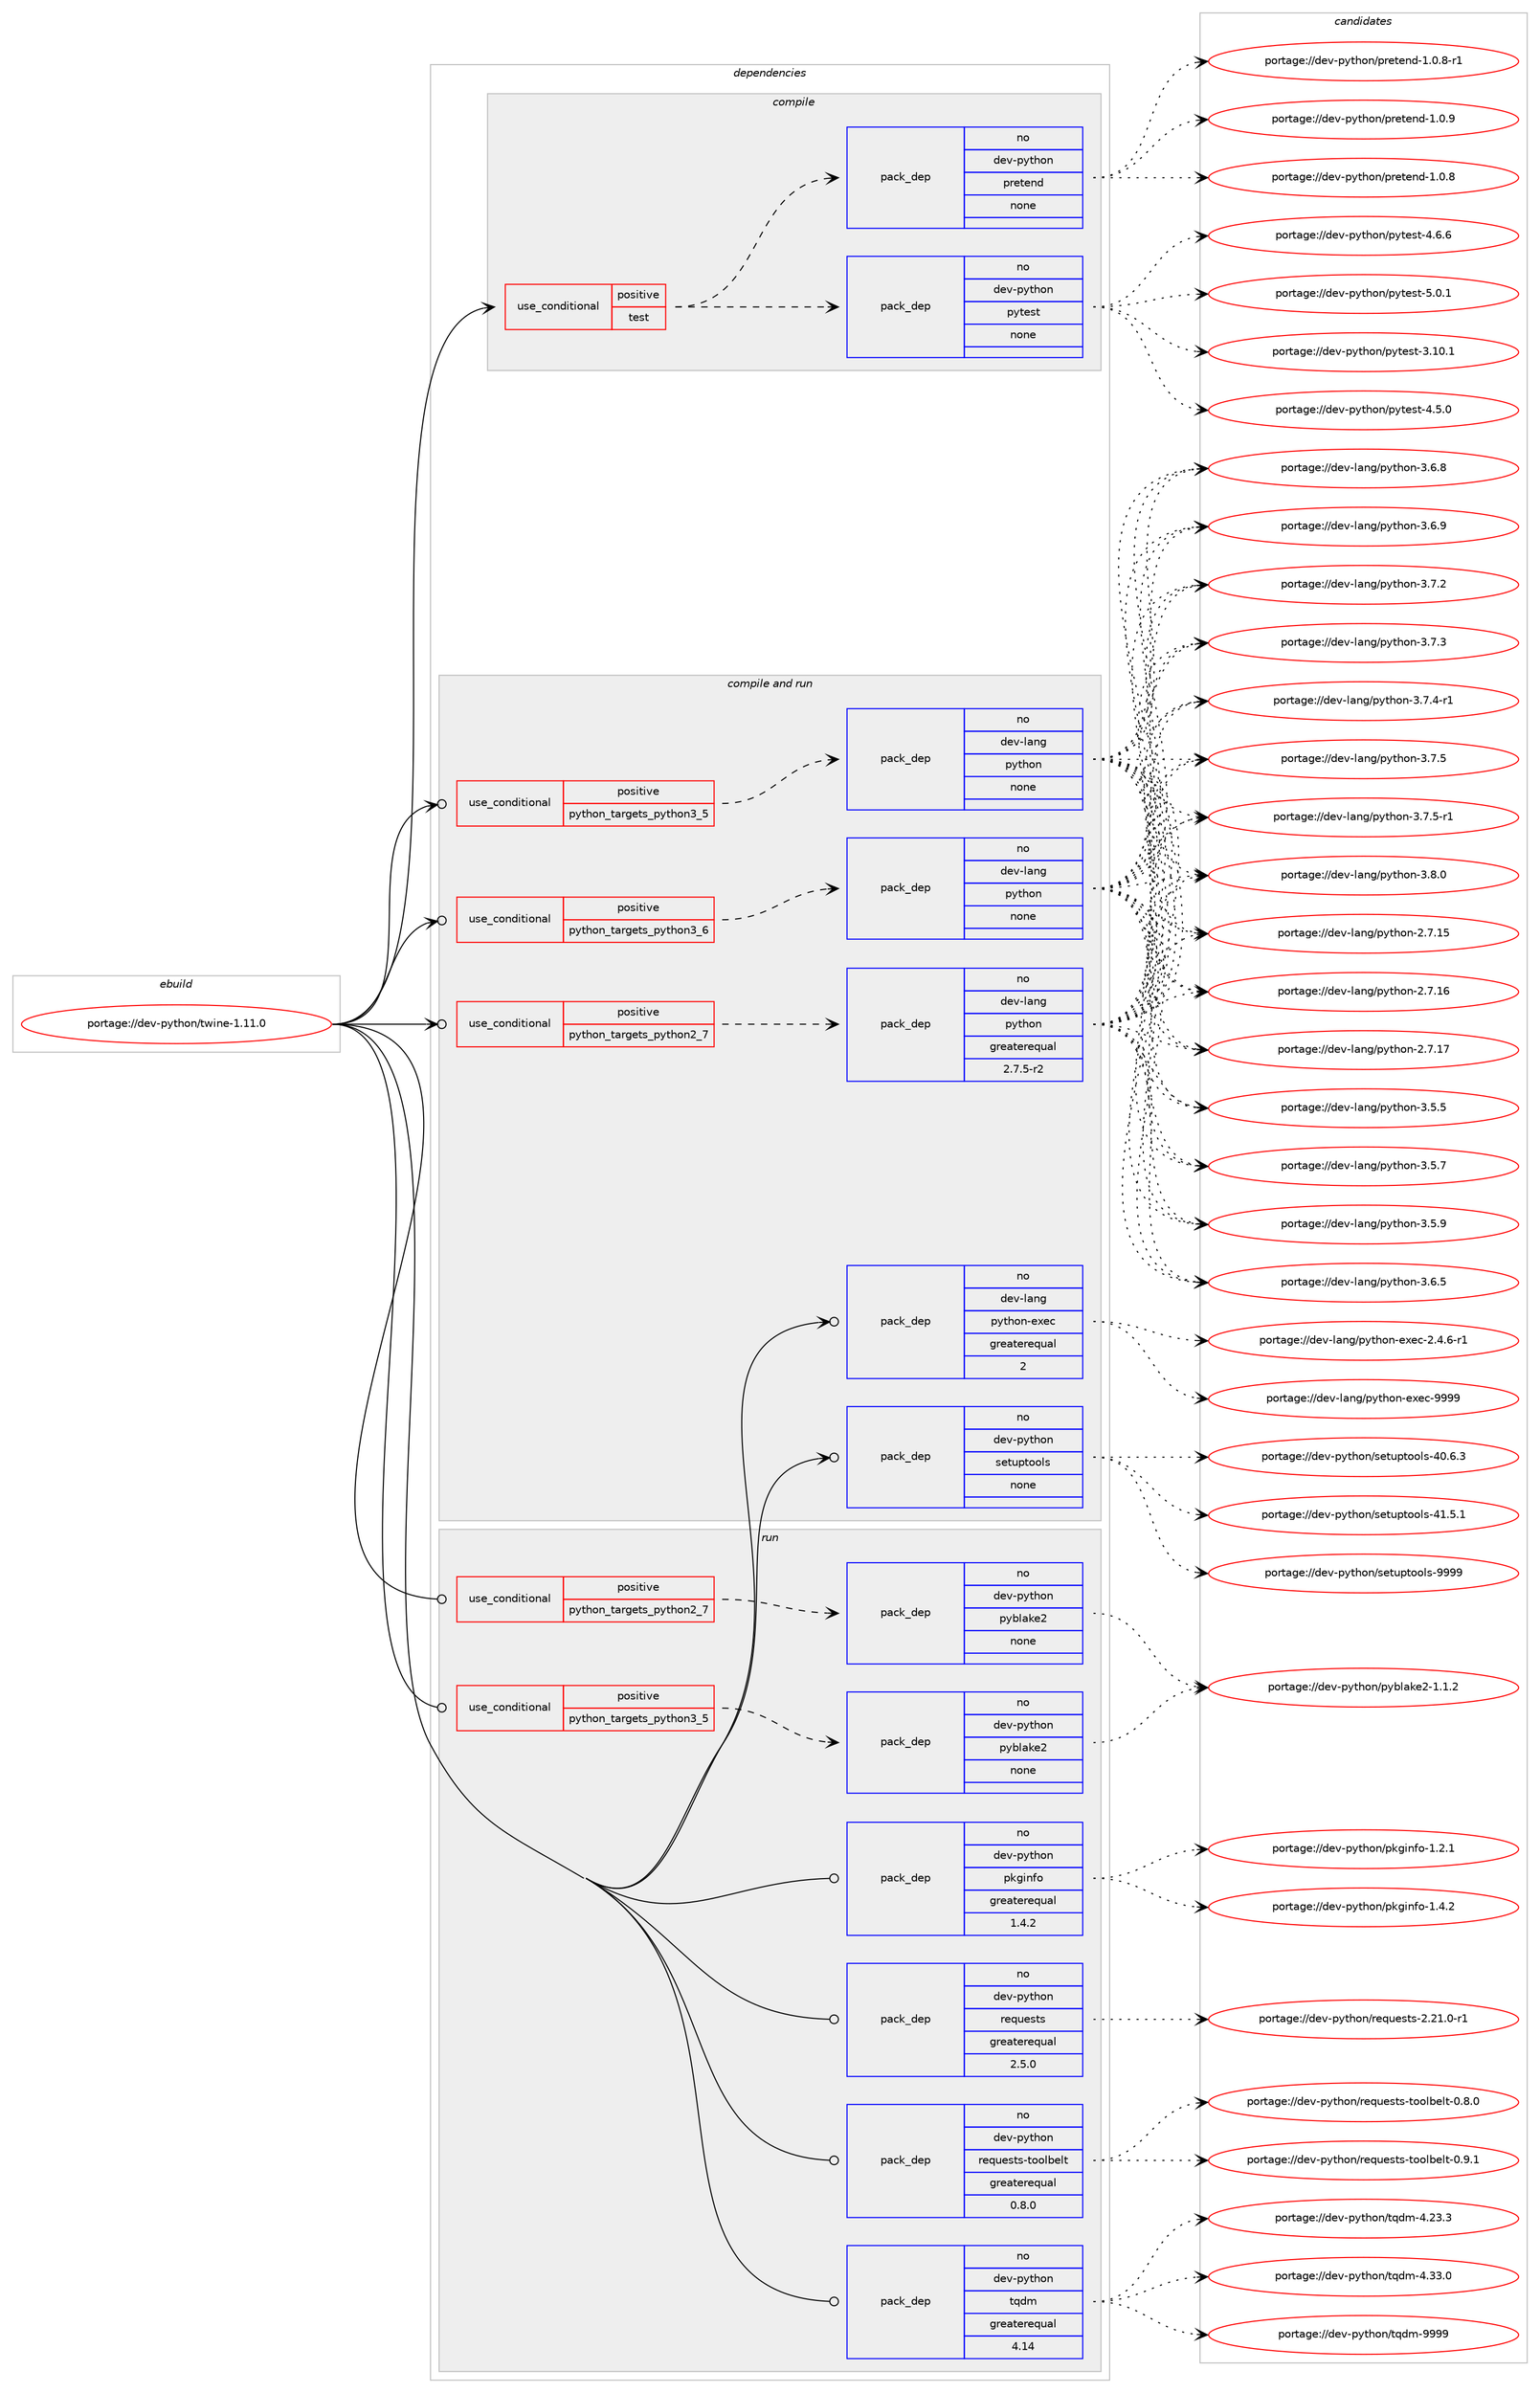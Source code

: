 digraph prolog {

# *************
# Graph options
# *************

newrank=true;
concentrate=true;
compound=true;
graph [rankdir=LR,fontname=Helvetica,fontsize=10,ranksep=1.5];#, ranksep=2.5, nodesep=0.2];
edge  [arrowhead=vee];
node  [fontname=Helvetica,fontsize=10];

# **********
# The ebuild
# **********

subgraph cluster_leftcol {
color=gray;
rank=same;
label=<<i>ebuild</i>>;
id [label="portage://dev-python/twine-1.11.0", color=red, width=4, href="../dev-python/twine-1.11.0.svg"];
}

# ****************
# The dependencies
# ****************

subgraph cluster_midcol {
color=gray;
label=<<i>dependencies</i>>;
subgraph cluster_compile {
fillcolor="#eeeeee";
style=filled;
label=<<i>compile</i>>;
subgraph cond40024 {
dependency176536 [label=<<TABLE BORDER="0" CELLBORDER="1" CELLSPACING="0" CELLPADDING="4"><TR><TD ROWSPAN="3" CELLPADDING="10">use_conditional</TD></TR><TR><TD>positive</TD></TR><TR><TD>test</TD></TR></TABLE>>, shape=none, color=red];
subgraph pack133106 {
dependency176537 [label=<<TABLE BORDER="0" CELLBORDER="1" CELLSPACING="0" CELLPADDING="4" WIDTH="220"><TR><TD ROWSPAN="6" CELLPADDING="30">pack_dep</TD></TR><TR><TD WIDTH="110">no</TD></TR><TR><TD>dev-python</TD></TR><TR><TD>pytest</TD></TR><TR><TD>none</TD></TR><TR><TD></TD></TR></TABLE>>, shape=none, color=blue];
}
dependency176536:e -> dependency176537:w [weight=20,style="dashed",arrowhead="vee"];
subgraph pack133107 {
dependency176538 [label=<<TABLE BORDER="0" CELLBORDER="1" CELLSPACING="0" CELLPADDING="4" WIDTH="220"><TR><TD ROWSPAN="6" CELLPADDING="30">pack_dep</TD></TR><TR><TD WIDTH="110">no</TD></TR><TR><TD>dev-python</TD></TR><TR><TD>pretend</TD></TR><TR><TD>none</TD></TR><TR><TD></TD></TR></TABLE>>, shape=none, color=blue];
}
dependency176536:e -> dependency176538:w [weight=20,style="dashed",arrowhead="vee"];
}
id:e -> dependency176536:w [weight=20,style="solid",arrowhead="vee"];
}
subgraph cluster_compileandrun {
fillcolor="#eeeeee";
style=filled;
label=<<i>compile and run</i>>;
subgraph cond40025 {
dependency176539 [label=<<TABLE BORDER="0" CELLBORDER="1" CELLSPACING="0" CELLPADDING="4"><TR><TD ROWSPAN="3" CELLPADDING="10">use_conditional</TD></TR><TR><TD>positive</TD></TR><TR><TD>python_targets_python2_7</TD></TR></TABLE>>, shape=none, color=red];
subgraph pack133108 {
dependency176540 [label=<<TABLE BORDER="0" CELLBORDER="1" CELLSPACING="0" CELLPADDING="4" WIDTH="220"><TR><TD ROWSPAN="6" CELLPADDING="30">pack_dep</TD></TR><TR><TD WIDTH="110">no</TD></TR><TR><TD>dev-lang</TD></TR><TR><TD>python</TD></TR><TR><TD>greaterequal</TD></TR><TR><TD>2.7.5-r2</TD></TR></TABLE>>, shape=none, color=blue];
}
dependency176539:e -> dependency176540:w [weight=20,style="dashed",arrowhead="vee"];
}
id:e -> dependency176539:w [weight=20,style="solid",arrowhead="odotvee"];
subgraph cond40026 {
dependency176541 [label=<<TABLE BORDER="0" CELLBORDER="1" CELLSPACING="0" CELLPADDING="4"><TR><TD ROWSPAN="3" CELLPADDING="10">use_conditional</TD></TR><TR><TD>positive</TD></TR><TR><TD>python_targets_python3_5</TD></TR></TABLE>>, shape=none, color=red];
subgraph pack133109 {
dependency176542 [label=<<TABLE BORDER="0" CELLBORDER="1" CELLSPACING="0" CELLPADDING="4" WIDTH="220"><TR><TD ROWSPAN="6" CELLPADDING="30">pack_dep</TD></TR><TR><TD WIDTH="110">no</TD></TR><TR><TD>dev-lang</TD></TR><TR><TD>python</TD></TR><TR><TD>none</TD></TR><TR><TD></TD></TR></TABLE>>, shape=none, color=blue];
}
dependency176541:e -> dependency176542:w [weight=20,style="dashed",arrowhead="vee"];
}
id:e -> dependency176541:w [weight=20,style="solid",arrowhead="odotvee"];
subgraph cond40027 {
dependency176543 [label=<<TABLE BORDER="0" CELLBORDER="1" CELLSPACING="0" CELLPADDING="4"><TR><TD ROWSPAN="3" CELLPADDING="10">use_conditional</TD></TR><TR><TD>positive</TD></TR><TR><TD>python_targets_python3_6</TD></TR></TABLE>>, shape=none, color=red];
subgraph pack133110 {
dependency176544 [label=<<TABLE BORDER="0" CELLBORDER="1" CELLSPACING="0" CELLPADDING="4" WIDTH="220"><TR><TD ROWSPAN="6" CELLPADDING="30">pack_dep</TD></TR><TR><TD WIDTH="110">no</TD></TR><TR><TD>dev-lang</TD></TR><TR><TD>python</TD></TR><TR><TD>none</TD></TR><TR><TD></TD></TR></TABLE>>, shape=none, color=blue];
}
dependency176543:e -> dependency176544:w [weight=20,style="dashed",arrowhead="vee"];
}
id:e -> dependency176543:w [weight=20,style="solid",arrowhead="odotvee"];
subgraph pack133111 {
dependency176545 [label=<<TABLE BORDER="0" CELLBORDER="1" CELLSPACING="0" CELLPADDING="4" WIDTH="220"><TR><TD ROWSPAN="6" CELLPADDING="30">pack_dep</TD></TR><TR><TD WIDTH="110">no</TD></TR><TR><TD>dev-lang</TD></TR><TR><TD>python-exec</TD></TR><TR><TD>greaterequal</TD></TR><TR><TD>2</TD></TR></TABLE>>, shape=none, color=blue];
}
id:e -> dependency176545:w [weight=20,style="solid",arrowhead="odotvee"];
subgraph pack133112 {
dependency176546 [label=<<TABLE BORDER="0" CELLBORDER="1" CELLSPACING="0" CELLPADDING="4" WIDTH="220"><TR><TD ROWSPAN="6" CELLPADDING="30">pack_dep</TD></TR><TR><TD WIDTH="110">no</TD></TR><TR><TD>dev-python</TD></TR><TR><TD>setuptools</TD></TR><TR><TD>none</TD></TR><TR><TD></TD></TR></TABLE>>, shape=none, color=blue];
}
id:e -> dependency176546:w [weight=20,style="solid",arrowhead="odotvee"];
}
subgraph cluster_run {
fillcolor="#eeeeee";
style=filled;
label=<<i>run</i>>;
subgraph cond40028 {
dependency176547 [label=<<TABLE BORDER="0" CELLBORDER="1" CELLSPACING="0" CELLPADDING="4"><TR><TD ROWSPAN="3" CELLPADDING="10">use_conditional</TD></TR><TR><TD>positive</TD></TR><TR><TD>python_targets_python2_7</TD></TR></TABLE>>, shape=none, color=red];
subgraph pack133113 {
dependency176548 [label=<<TABLE BORDER="0" CELLBORDER="1" CELLSPACING="0" CELLPADDING="4" WIDTH="220"><TR><TD ROWSPAN="6" CELLPADDING="30">pack_dep</TD></TR><TR><TD WIDTH="110">no</TD></TR><TR><TD>dev-python</TD></TR><TR><TD>pyblake2</TD></TR><TR><TD>none</TD></TR><TR><TD></TD></TR></TABLE>>, shape=none, color=blue];
}
dependency176547:e -> dependency176548:w [weight=20,style="dashed",arrowhead="vee"];
}
id:e -> dependency176547:w [weight=20,style="solid",arrowhead="odot"];
subgraph cond40029 {
dependency176549 [label=<<TABLE BORDER="0" CELLBORDER="1" CELLSPACING="0" CELLPADDING="4"><TR><TD ROWSPAN="3" CELLPADDING="10">use_conditional</TD></TR><TR><TD>positive</TD></TR><TR><TD>python_targets_python3_5</TD></TR></TABLE>>, shape=none, color=red];
subgraph pack133114 {
dependency176550 [label=<<TABLE BORDER="0" CELLBORDER="1" CELLSPACING="0" CELLPADDING="4" WIDTH="220"><TR><TD ROWSPAN="6" CELLPADDING="30">pack_dep</TD></TR><TR><TD WIDTH="110">no</TD></TR><TR><TD>dev-python</TD></TR><TR><TD>pyblake2</TD></TR><TR><TD>none</TD></TR><TR><TD></TD></TR></TABLE>>, shape=none, color=blue];
}
dependency176549:e -> dependency176550:w [weight=20,style="dashed",arrowhead="vee"];
}
id:e -> dependency176549:w [weight=20,style="solid",arrowhead="odot"];
subgraph pack133115 {
dependency176551 [label=<<TABLE BORDER="0" CELLBORDER="1" CELLSPACING="0" CELLPADDING="4" WIDTH="220"><TR><TD ROWSPAN="6" CELLPADDING="30">pack_dep</TD></TR><TR><TD WIDTH="110">no</TD></TR><TR><TD>dev-python</TD></TR><TR><TD>pkginfo</TD></TR><TR><TD>greaterequal</TD></TR><TR><TD>1.4.2</TD></TR></TABLE>>, shape=none, color=blue];
}
id:e -> dependency176551:w [weight=20,style="solid",arrowhead="odot"];
subgraph pack133116 {
dependency176552 [label=<<TABLE BORDER="0" CELLBORDER="1" CELLSPACING="0" CELLPADDING="4" WIDTH="220"><TR><TD ROWSPAN="6" CELLPADDING="30">pack_dep</TD></TR><TR><TD WIDTH="110">no</TD></TR><TR><TD>dev-python</TD></TR><TR><TD>requests</TD></TR><TR><TD>greaterequal</TD></TR><TR><TD>2.5.0</TD></TR></TABLE>>, shape=none, color=blue];
}
id:e -> dependency176552:w [weight=20,style="solid",arrowhead="odot"];
subgraph pack133117 {
dependency176553 [label=<<TABLE BORDER="0" CELLBORDER="1" CELLSPACING="0" CELLPADDING="4" WIDTH="220"><TR><TD ROWSPAN="6" CELLPADDING="30">pack_dep</TD></TR><TR><TD WIDTH="110">no</TD></TR><TR><TD>dev-python</TD></TR><TR><TD>requests-toolbelt</TD></TR><TR><TD>greaterequal</TD></TR><TR><TD>0.8.0</TD></TR></TABLE>>, shape=none, color=blue];
}
id:e -> dependency176553:w [weight=20,style="solid",arrowhead="odot"];
subgraph pack133118 {
dependency176554 [label=<<TABLE BORDER="0" CELLBORDER="1" CELLSPACING="0" CELLPADDING="4" WIDTH="220"><TR><TD ROWSPAN="6" CELLPADDING="30">pack_dep</TD></TR><TR><TD WIDTH="110">no</TD></TR><TR><TD>dev-python</TD></TR><TR><TD>tqdm</TD></TR><TR><TD>greaterequal</TD></TR><TR><TD>4.14</TD></TR></TABLE>>, shape=none, color=blue];
}
id:e -> dependency176554:w [weight=20,style="solid",arrowhead="odot"];
}
}

# **************
# The candidates
# **************

subgraph cluster_choices {
rank=same;
color=gray;
label=<<i>candidates</i>>;

subgraph choice133106 {
color=black;
nodesep=1;
choiceportage100101118451121211161041111104711212111610111511645514649484649 [label="portage://dev-python/pytest-3.10.1", color=red, width=4,href="../dev-python/pytest-3.10.1.svg"];
choiceportage1001011184511212111610411111047112121116101115116455246534648 [label="portage://dev-python/pytest-4.5.0", color=red, width=4,href="../dev-python/pytest-4.5.0.svg"];
choiceportage1001011184511212111610411111047112121116101115116455246544654 [label="portage://dev-python/pytest-4.6.6", color=red, width=4,href="../dev-python/pytest-4.6.6.svg"];
choiceportage1001011184511212111610411111047112121116101115116455346484649 [label="portage://dev-python/pytest-5.0.1", color=red, width=4,href="../dev-python/pytest-5.0.1.svg"];
dependency176537:e -> choiceportage100101118451121211161041111104711212111610111511645514649484649:w [style=dotted,weight="100"];
dependency176537:e -> choiceportage1001011184511212111610411111047112121116101115116455246534648:w [style=dotted,weight="100"];
dependency176537:e -> choiceportage1001011184511212111610411111047112121116101115116455246544654:w [style=dotted,weight="100"];
dependency176537:e -> choiceportage1001011184511212111610411111047112121116101115116455346484649:w [style=dotted,weight="100"];
}
subgraph choice133107 {
color=black;
nodesep=1;
choiceportage1001011184511212111610411111047112114101116101110100454946484656 [label="portage://dev-python/pretend-1.0.8", color=red, width=4,href="../dev-python/pretend-1.0.8.svg"];
choiceportage10010111845112121116104111110471121141011161011101004549464846564511449 [label="portage://dev-python/pretend-1.0.8-r1", color=red, width=4,href="../dev-python/pretend-1.0.8-r1.svg"];
choiceportage1001011184511212111610411111047112114101116101110100454946484657 [label="portage://dev-python/pretend-1.0.9", color=red, width=4,href="../dev-python/pretend-1.0.9.svg"];
dependency176538:e -> choiceportage1001011184511212111610411111047112114101116101110100454946484656:w [style=dotted,weight="100"];
dependency176538:e -> choiceportage10010111845112121116104111110471121141011161011101004549464846564511449:w [style=dotted,weight="100"];
dependency176538:e -> choiceportage1001011184511212111610411111047112114101116101110100454946484657:w [style=dotted,weight="100"];
}
subgraph choice133108 {
color=black;
nodesep=1;
choiceportage10010111845108971101034711212111610411111045504655464953 [label="portage://dev-lang/python-2.7.15", color=red, width=4,href="../dev-lang/python-2.7.15.svg"];
choiceportage10010111845108971101034711212111610411111045504655464954 [label="portage://dev-lang/python-2.7.16", color=red, width=4,href="../dev-lang/python-2.7.16.svg"];
choiceportage10010111845108971101034711212111610411111045504655464955 [label="portage://dev-lang/python-2.7.17", color=red, width=4,href="../dev-lang/python-2.7.17.svg"];
choiceportage100101118451089711010347112121116104111110455146534653 [label="portage://dev-lang/python-3.5.5", color=red, width=4,href="../dev-lang/python-3.5.5.svg"];
choiceportage100101118451089711010347112121116104111110455146534655 [label="portage://dev-lang/python-3.5.7", color=red, width=4,href="../dev-lang/python-3.5.7.svg"];
choiceportage100101118451089711010347112121116104111110455146534657 [label="portage://dev-lang/python-3.5.9", color=red, width=4,href="../dev-lang/python-3.5.9.svg"];
choiceportage100101118451089711010347112121116104111110455146544653 [label="portage://dev-lang/python-3.6.5", color=red, width=4,href="../dev-lang/python-3.6.5.svg"];
choiceportage100101118451089711010347112121116104111110455146544656 [label="portage://dev-lang/python-3.6.8", color=red, width=4,href="../dev-lang/python-3.6.8.svg"];
choiceportage100101118451089711010347112121116104111110455146544657 [label="portage://dev-lang/python-3.6.9", color=red, width=4,href="../dev-lang/python-3.6.9.svg"];
choiceportage100101118451089711010347112121116104111110455146554650 [label="portage://dev-lang/python-3.7.2", color=red, width=4,href="../dev-lang/python-3.7.2.svg"];
choiceportage100101118451089711010347112121116104111110455146554651 [label="portage://dev-lang/python-3.7.3", color=red, width=4,href="../dev-lang/python-3.7.3.svg"];
choiceportage1001011184510897110103471121211161041111104551465546524511449 [label="portage://dev-lang/python-3.7.4-r1", color=red, width=4,href="../dev-lang/python-3.7.4-r1.svg"];
choiceportage100101118451089711010347112121116104111110455146554653 [label="portage://dev-lang/python-3.7.5", color=red, width=4,href="../dev-lang/python-3.7.5.svg"];
choiceportage1001011184510897110103471121211161041111104551465546534511449 [label="portage://dev-lang/python-3.7.5-r1", color=red, width=4,href="../dev-lang/python-3.7.5-r1.svg"];
choiceportage100101118451089711010347112121116104111110455146564648 [label="portage://dev-lang/python-3.8.0", color=red, width=4,href="../dev-lang/python-3.8.0.svg"];
dependency176540:e -> choiceportage10010111845108971101034711212111610411111045504655464953:w [style=dotted,weight="100"];
dependency176540:e -> choiceportage10010111845108971101034711212111610411111045504655464954:w [style=dotted,weight="100"];
dependency176540:e -> choiceportage10010111845108971101034711212111610411111045504655464955:w [style=dotted,weight="100"];
dependency176540:e -> choiceportage100101118451089711010347112121116104111110455146534653:w [style=dotted,weight="100"];
dependency176540:e -> choiceportage100101118451089711010347112121116104111110455146534655:w [style=dotted,weight="100"];
dependency176540:e -> choiceportage100101118451089711010347112121116104111110455146534657:w [style=dotted,weight="100"];
dependency176540:e -> choiceportage100101118451089711010347112121116104111110455146544653:w [style=dotted,weight="100"];
dependency176540:e -> choiceportage100101118451089711010347112121116104111110455146544656:w [style=dotted,weight="100"];
dependency176540:e -> choiceportage100101118451089711010347112121116104111110455146544657:w [style=dotted,weight="100"];
dependency176540:e -> choiceportage100101118451089711010347112121116104111110455146554650:w [style=dotted,weight="100"];
dependency176540:e -> choiceportage100101118451089711010347112121116104111110455146554651:w [style=dotted,weight="100"];
dependency176540:e -> choiceportage1001011184510897110103471121211161041111104551465546524511449:w [style=dotted,weight="100"];
dependency176540:e -> choiceportage100101118451089711010347112121116104111110455146554653:w [style=dotted,weight="100"];
dependency176540:e -> choiceportage1001011184510897110103471121211161041111104551465546534511449:w [style=dotted,weight="100"];
dependency176540:e -> choiceportage100101118451089711010347112121116104111110455146564648:w [style=dotted,weight="100"];
}
subgraph choice133109 {
color=black;
nodesep=1;
choiceportage10010111845108971101034711212111610411111045504655464953 [label="portage://dev-lang/python-2.7.15", color=red, width=4,href="../dev-lang/python-2.7.15.svg"];
choiceportage10010111845108971101034711212111610411111045504655464954 [label="portage://dev-lang/python-2.7.16", color=red, width=4,href="../dev-lang/python-2.7.16.svg"];
choiceportage10010111845108971101034711212111610411111045504655464955 [label="portage://dev-lang/python-2.7.17", color=red, width=4,href="../dev-lang/python-2.7.17.svg"];
choiceportage100101118451089711010347112121116104111110455146534653 [label="portage://dev-lang/python-3.5.5", color=red, width=4,href="../dev-lang/python-3.5.5.svg"];
choiceportage100101118451089711010347112121116104111110455146534655 [label="portage://dev-lang/python-3.5.7", color=red, width=4,href="../dev-lang/python-3.5.7.svg"];
choiceportage100101118451089711010347112121116104111110455146534657 [label="portage://dev-lang/python-3.5.9", color=red, width=4,href="../dev-lang/python-3.5.9.svg"];
choiceportage100101118451089711010347112121116104111110455146544653 [label="portage://dev-lang/python-3.6.5", color=red, width=4,href="../dev-lang/python-3.6.5.svg"];
choiceportage100101118451089711010347112121116104111110455146544656 [label="portage://dev-lang/python-3.6.8", color=red, width=4,href="../dev-lang/python-3.6.8.svg"];
choiceportage100101118451089711010347112121116104111110455146544657 [label="portage://dev-lang/python-3.6.9", color=red, width=4,href="../dev-lang/python-3.6.9.svg"];
choiceportage100101118451089711010347112121116104111110455146554650 [label="portage://dev-lang/python-3.7.2", color=red, width=4,href="../dev-lang/python-3.7.2.svg"];
choiceportage100101118451089711010347112121116104111110455146554651 [label="portage://dev-lang/python-3.7.3", color=red, width=4,href="../dev-lang/python-3.7.3.svg"];
choiceportage1001011184510897110103471121211161041111104551465546524511449 [label="portage://dev-lang/python-3.7.4-r1", color=red, width=4,href="../dev-lang/python-3.7.4-r1.svg"];
choiceportage100101118451089711010347112121116104111110455146554653 [label="portage://dev-lang/python-3.7.5", color=red, width=4,href="../dev-lang/python-3.7.5.svg"];
choiceportage1001011184510897110103471121211161041111104551465546534511449 [label="portage://dev-lang/python-3.7.5-r1", color=red, width=4,href="../dev-lang/python-3.7.5-r1.svg"];
choiceportage100101118451089711010347112121116104111110455146564648 [label="portage://dev-lang/python-3.8.0", color=red, width=4,href="../dev-lang/python-3.8.0.svg"];
dependency176542:e -> choiceportage10010111845108971101034711212111610411111045504655464953:w [style=dotted,weight="100"];
dependency176542:e -> choiceportage10010111845108971101034711212111610411111045504655464954:w [style=dotted,weight="100"];
dependency176542:e -> choiceportage10010111845108971101034711212111610411111045504655464955:w [style=dotted,weight="100"];
dependency176542:e -> choiceportage100101118451089711010347112121116104111110455146534653:w [style=dotted,weight="100"];
dependency176542:e -> choiceportage100101118451089711010347112121116104111110455146534655:w [style=dotted,weight="100"];
dependency176542:e -> choiceportage100101118451089711010347112121116104111110455146534657:w [style=dotted,weight="100"];
dependency176542:e -> choiceportage100101118451089711010347112121116104111110455146544653:w [style=dotted,weight="100"];
dependency176542:e -> choiceportage100101118451089711010347112121116104111110455146544656:w [style=dotted,weight="100"];
dependency176542:e -> choiceportage100101118451089711010347112121116104111110455146544657:w [style=dotted,weight="100"];
dependency176542:e -> choiceportage100101118451089711010347112121116104111110455146554650:w [style=dotted,weight="100"];
dependency176542:e -> choiceportage100101118451089711010347112121116104111110455146554651:w [style=dotted,weight="100"];
dependency176542:e -> choiceportage1001011184510897110103471121211161041111104551465546524511449:w [style=dotted,weight="100"];
dependency176542:e -> choiceportage100101118451089711010347112121116104111110455146554653:w [style=dotted,weight="100"];
dependency176542:e -> choiceportage1001011184510897110103471121211161041111104551465546534511449:w [style=dotted,weight="100"];
dependency176542:e -> choiceportage100101118451089711010347112121116104111110455146564648:w [style=dotted,weight="100"];
}
subgraph choice133110 {
color=black;
nodesep=1;
choiceportage10010111845108971101034711212111610411111045504655464953 [label="portage://dev-lang/python-2.7.15", color=red, width=4,href="../dev-lang/python-2.7.15.svg"];
choiceportage10010111845108971101034711212111610411111045504655464954 [label="portage://dev-lang/python-2.7.16", color=red, width=4,href="../dev-lang/python-2.7.16.svg"];
choiceportage10010111845108971101034711212111610411111045504655464955 [label="portage://dev-lang/python-2.7.17", color=red, width=4,href="../dev-lang/python-2.7.17.svg"];
choiceportage100101118451089711010347112121116104111110455146534653 [label="portage://dev-lang/python-3.5.5", color=red, width=4,href="../dev-lang/python-3.5.5.svg"];
choiceportage100101118451089711010347112121116104111110455146534655 [label="portage://dev-lang/python-3.5.7", color=red, width=4,href="../dev-lang/python-3.5.7.svg"];
choiceportage100101118451089711010347112121116104111110455146534657 [label="portage://dev-lang/python-3.5.9", color=red, width=4,href="../dev-lang/python-3.5.9.svg"];
choiceportage100101118451089711010347112121116104111110455146544653 [label="portage://dev-lang/python-3.6.5", color=red, width=4,href="../dev-lang/python-3.6.5.svg"];
choiceportage100101118451089711010347112121116104111110455146544656 [label="portage://dev-lang/python-3.6.8", color=red, width=4,href="../dev-lang/python-3.6.8.svg"];
choiceportage100101118451089711010347112121116104111110455146544657 [label="portage://dev-lang/python-3.6.9", color=red, width=4,href="../dev-lang/python-3.6.9.svg"];
choiceportage100101118451089711010347112121116104111110455146554650 [label="portage://dev-lang/python-3.7.2", color=red, width=4,href="../dev-lang/python-3.7.2.svg"];
choiceportage100101118451089711010347112121116104111110455146554651 [label="portage://dev-lang/python-3.7.3", color=red, width=4,href="../dev-lang/python-3.7.3.svg"];
choiceportage1001011184510897110103471121211161041111104551465546524511449 [label="portage://dev-lang/python-3.7.4-r1", color=red, width=4,href="../dev-lang/python-3.7.4-r1.svg"];
choiceportage100101118451089711010347112121116104111110455146554653 [label="portage://dev-lang/python-3.7.5", color=red, width=4,href="../dev-lang/python-3.7.5.svg"];
choiceportage1001011184510897110103471121211161041111104551465546534511449 [label="portage://dev-lang/python-3.7.5-r1", color=red, width=4,href="../dev-lang/python-3.7.5-r1.svg"];
choiceportage100101118451089711010347112121116104111110455146564648 [label="portage://dev-lang/python-3.8.0", color=red, width=4,href="../dev-lang/python-3.8.0.svg"];
dependency176544:e -> choiceportage10010111845108971101034711212111610411111045504655464953:w [style=dotted,weight="100"];
dependency176544:e -> choiceportage10010111845108971101034711212111610411111045504655464954:w [style=dotted,weight="100"];
dependency176544:e -> choiceportage10010111845108971101034711212111610411111045504655464955:w [style=dotted,weight="100"];
dependency176544:e -> choiceportage100101118451089711010347112121116104111110455146534653:w [style=dotted,weight="100"];
dependency176544:e -> choiceportage100101118451089711010347112121116104111110455146534655:w [style=dotted,weight="100"];
dependency176544:e -> choiceportage100101118451089711010347112121116104111110455146534657:w [style=dotted,weight="100"];
dependency176544:e -> choiceportage100101118451089711010347112121116104111110455146544653:w [style=dotted,weight="100"];
dependency176544:e -> choiceportage100101118451089711010347112121116104111110455146544656:w [style=dotted,weight="100"];
dependency176544:e -> choiceportage100101118451089711010347112121116104111110455146544657:w [style=dotted,weight="100"];
dependency176544:e -> choiceportage100101118451089711010347112121116104111110455146554650:w [style=dotted,weight="100"];
dependency176544:e -> choiceportage100101118451089711010347112121116104111110455146554651:w [style=dotted,weight="100"];
dependency176544:e -> choiceportage1001011184510897110103471121211161041111104551465546524511449:w [style=dotted,weight="100"];
dependency176544:e -> choiceportage100101118451089711010347112121116104111110455146554653:w [style=dotted,weight="100"];
dependency176544:e -> choiceportage1001011184510897110103471121211161041111104551465546534511449:w [style=dotted,weight="100"];
dependency176544:e -> choiceportage100101118451089711010347112121116104111110455146564648:w [style=dotted,weight="100"];
}
subgraph choice133111 {
color=black;
nodesep=1;
choiceportage10010111845108971101034711212111610411111045101120101994550465246544511449 [label="portage://dev-lang/python-exec-2.4.6-r1", color=red, width=4,href="../dev-lang/python-exec-2.4.6-r1.svg"];
choiceportage10010111845108971101034711212111610411111045101120101994557575757 [label="portage://dev-lang/python-exec-9999", color=red, width=4,href="../dev-lang/python-exec-9999.svg"];
dependency176545:e -> choiceportage10010111845108971101034711212111610411111045101120101994550465246544511449:w [style=dotted,weight="100"];
dependency176545:e -> choiceportage10010111845108971101034711212111610411111045101120101994557575757:w [style=dotted,weight="100"];
}
subgraph choice133112 {
color=black;
nodesep=1;
choiceportage100101118451121211161041111104711510111611711211611111110811545524846544651 [label="portage://dev-python/setuptools-40.6.3", color=red, width=4,href="../dev-python/setuptools-40.6.3.svg"];
choiceportage100101118451121211161041111104711510111611711211611111110811545524946534649 [label="portage://dev-python/setuptools-41.5.1", color=red, width=4,href="../dev-python/setuptools-41.5.1.svg"];
choiceportage10010111845112121116104111110471151011161171121161111111081154557575757 [label="portage://dev-python/setuptools-9999", color=red, width=4,href="../dev-python/setuptools-9999.svg"];
dependency176546:e -> choiceportage100101118451121211161041111104711510111611711211611111110811545524846544651:w [style=dotted,weight="100"];
dependency176546:e -> choiceportage100101118451121211161041111104711510111611711211611111110811545524946534649:w [style=dotted,weight="100"];
dependency176546:e -> choiceportage10010111845112121116104111110471151011161171121161111111081154557575757:w [style=dotted,weight="100"];
}
subgraph choice133113 {
color=black;
nodesep=1;
choiceportage1001011184511212111610411111047112121981089710710150454946494650 [label="portage://dev-python/pyblake2-1.1.2", color=red, width=4,href="../dev-python/pyblake2-1.1.2.svg"];
dependency176548:e -> choiceportage1001011184511212111610411111047112121981089710710150454946494650:w [style=dotted,weight="100"];
}
subgraph choice133114 {
color=black;
nodesep=1;
choiceportage1001011184511212111610411111047112121981089710710150454946494650 [label="portage://dev-python/pyblake2-1.1.2", color=red, width=4,href="../dev-python/pyblake2-1.1.2.svg"];
dependency176550:e -> choiceportage1001011184511212111610411111047112121981089710710150454946494650:w [style=dotted,weight="100"];
}
subgraph choice133115 {
color=black;
nodesep=1;
choiceportage1001011184511212111610411111047112107103105110102111454946504649 [label="portage://dev-python/pkginfo-1.2.1", color=red, width=4,href="../dev-python/pkginfo-1.2.1.svg"];
choiceportage1001011184511212111610411111047112107103105110102111454946524650 [label="portage://dev-python/pkginfo-1.4.2", color=red, width=4,href="../dev-python/pkginfo-1.4.2.svg"];
dependency176551:e -> choiceportage1001011184511212111610411111047112107103105110102111454946504649:w [style=dotted,weight="100"];
dependency176551:e -> choiceportage1001011184511212111610411111047112107103105110102111454946524650:w [style=dotted,weight="100"];
}
subgraph choice133116 {
color=black;
nodesep=1;
choiceportage1001011184511212111610411111047114101113117101115116115455046504946484511449 [label="portage://dev-python/requests-2.21.0-r1", color=red, width=4,href="../dev-python/requests-2.21.0-r1.svg"];
dependency176552:e -> choiceportage1001011184511212111610411111047114101113117101115116115455046504946484511449:w [style=dotted,weight="100"];
}
subgraph choice133117 {
color=black;
nodesep=1;
choiceportage10010111845112121116104111110471141011131171011151161154511611111110898101108116454846564648 [label="portage://dev-python/requests-toolbelt-0.8.0", color=red, width=4,href="../dev-python/requests-toolbelt-0.8.0.svg"];
choiceportage10010111845112121116104111110471141011131171011151161154511611111110898101108116454846574649 [label="portage://dev-python/requests-toolbelt-0.9.1", color=red, width=4,href="../dev-python/requests-toolbelt-0.9.1.svg"];
dependency176553:e -> choiceportage10010111845112121116104111110471141011131171011151161154511611111110898101108116454846564648:w [style=dotted,weight="100"];
dependency176553:e -> choiceportage10010111845112121116104111110471141011131171011151161154511611111110898101108116454846574649:w [style=dotted,weight="100"];
}
subgraph choice133118 {
color=black;
nodesep=1;
choiceportage100101118451121211161041111104711611310010945524650514651 [label="portage://dev-python/tqdm-4.23.3", color=red, width=4,href="../dev-python/tqdm-4.23.3.svg"];
choiceportage100101118451121211161041111104711611310010945524651514648 [label="portage://dev-python/tqdm-4.33.0", color=red, width=4,href="../dev-python/tqdm-4.33.0.svg"];
choiceportage10010111845112121116104111110471161131001094557575757 [label="portage://dev-python/tqdm-9999", color=red, width=4,href="../dev-python/tqdm-9999.svg"];
dependency176554:e -> choiceportage100101118451121211161041111104711611310010945524650514651:w [style=dotted,weight="100"];
dependency176554:e -> choiceportage100101118451121211161041111104711611310010945524651514648:w [style=dotted,weight="100"];
dependency176554:e -> choiceportage10010111845112121116104111110471161131001094557575757:w [style=dotted,weight="100"];
}
}

}

